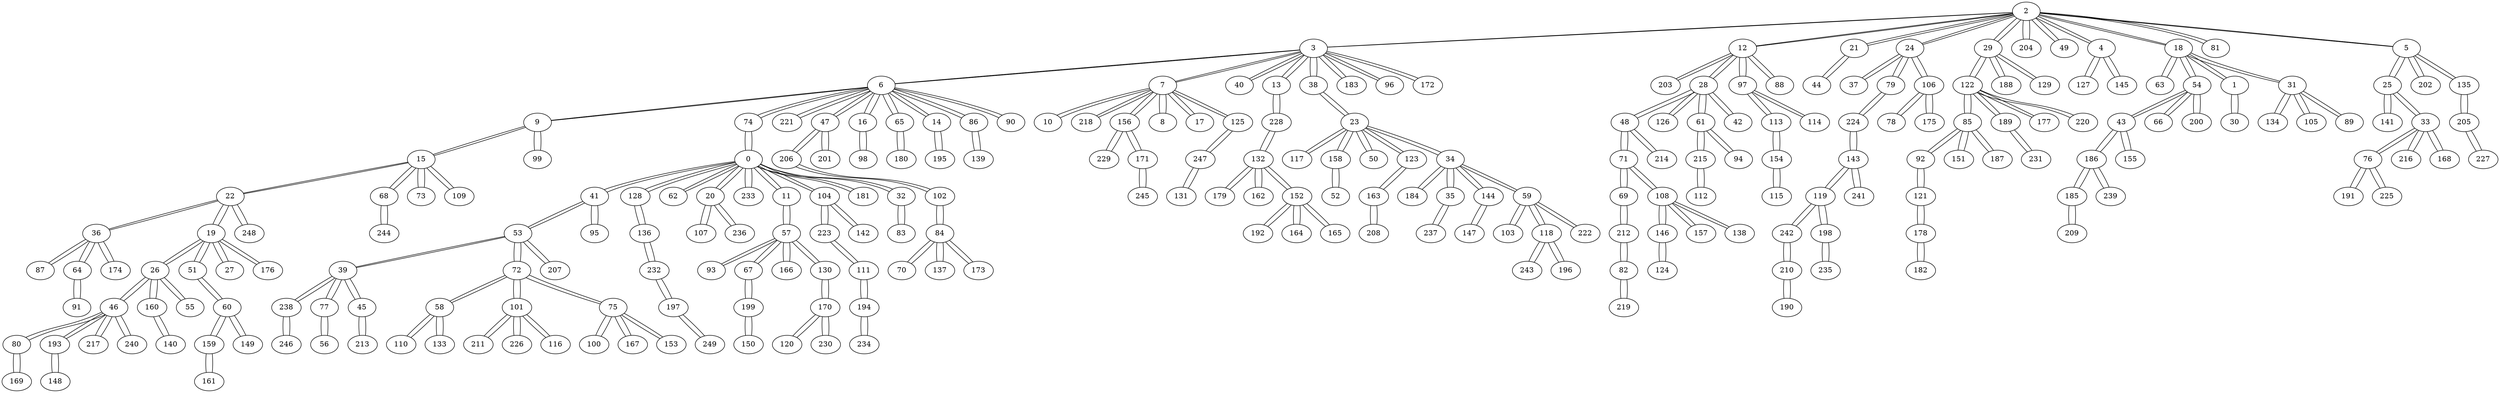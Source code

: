 graph {
2 -- 3 [ distancia=1 ]
2 -- 12 [ distancia=1 ]
2 -- 21 [ distancia=1 ]
2 -- 24 [ distancia=1 ]
2 -- 29 [ distancia=1 ]
2 -- 204 [ distancia=1 ]
2 -- 49 [ distancia=2 ]
2 -- 4 [ distancia=3 ]
2 -- 18 [ distancia=5 ]
2 -- 81 [ distancia=5 ]
2 -- 5 [ distancia=9 ]
3 -- 2 [ distancia=1 ]
3 -- 6 [ distancia=2 ]
3 -- 7 [ distancia=3 ]
3 -- 40 [ distancia=3 ]
3 -- 13 [ distancia=4 ]
3 -- 38 [ distancia=4 ]
3 -- 183 [ distancia=4 ]
3 -- 96 [ distancia=7 ]
3 -- 172 [ distancia=11 ]
7 -- 10 [ distancia=1 ]
7 -- 218 [ distancia=1 ]
7 -- 156 [ distancia=2 ]
7 -- 3 [ distancia=3 ]
7 -- 8 [ distancia=5 ]
7 -- 17 [ distancia=5 ]
7 -- 125 [ distancia=5 ]
10 -- 7 [ distancia=1 ]
12 -- 2 [ distancia=1 ]
12 -- 203 [ distancia=1 ]
12 -- 28 [ distancia=4 ]
12 -- 97 [ distancia=4 ]
12 -- 88 [ distancia=6 ]
21 -- 2 [ distancia=1 ]
21 -- 44 [ distancia=5 ]
15 -- 22 [ distancia=1 ]
15 -- 68 [ distancia=1 ]
15 -- 73 [ distancia=1 ]
15 -- 109 [ distancia=1 ]
15 -- 9 [ distancia=2 ]
22 -- 15 [ distancia=1 ]
22 -- 36 [ distancia=2 ]
22 -- 19 [ distancia=4 ]
22 -- 248 [ distancia=11 ]
24 -- 2 [ distancia=1 ]
24 -- 37 [ distancia=2 ]
24 -- 79 [ distancia=6 ]
24 -- 106 [ distancia=6 ]
5 -- 25 [ distancia=1 ]
5 -- 202 [ distancia=3 ]
5 -- 135 [ distancia=8 ]
5 -- 2 [ distancia=9 ]
25 -- 5 [ distancia=1 ]
25 -- 141 [ distancia=6 ]
25 -- 33 [ distancia=13 ]
29 -- 2 [ distancia=1 ]
29 -- 122 [ distancia=4 ]
29 -- 188 [ distancia=4 ]
29 -- 129 [ distancia=6 ]
39 -- 53 [ distancia=1 ]
39 -- 238 [ distancia=1 ]
39 -- 77 [ distancia=5 ]
39 -- 45 [ distancia=7 ]
53 -- 39 [ distancia=1 ]
53 -- 72 [ distancia=4 ]
53 -- 41 [ distancia=6 ]
53 -- 207 [ distancia=6 ]
18 -- 63 [ distancia=1 ]
18 -- 54 [ distancia=2 ]
18 -- 2 [ distancia=5 ]
18 -- 1 [ distancia=7 ]
18 -- 31 [ distancia=10 ]
63 -- 18 [ distancia=1 ]
68 -- 15 [ distancia=1 ]
68 -- 244 [ distancia=10 ]
73 -- 15 [ distancia=1 ]
0 -- 74 [ distancia=1 ]
0 -- 128 [ distancia=1 ]
0 -- 62 [ distancia=4 ]
0 -- 20 [ distancia=5 ]
0 -- 233 [ distancia=5 ]
0 -- 41 [ distancia=6 ]
0 -- 11 [ distancia=7 ]
0 -- 104 [ distancia=7 ]
0 -- 181 [ distancia=9 ]
0 -- 32 [ distancia=12 ]
74 -- 0 [ distancia=1 ]
74 -- 6 [ distancia=1 ]
6 -- 74 [ distancia=1 ]
6 -- 221 [ distancia=1 ]
6 -- 3 [ distancia=2 ]
6 -- 9 [ distancia=2 ]
6 -- 47 [ distancia=2 ]
6 -- 16 [ distancia=3 ]
6 -- 65 [ distancia=3 ]
6 -- 14 [ distancia=4 ]
6 -- 86 [ distancia=5 ]
6 -- 90 [ distancia=8 ]
57 -- 93 [ distancia=1 ]
57 -- 67 [ distancia=2 ]
57 -- 166 [ distancia=4 ]
57 -- 130 [ distancia=5 ]
57 -- 11 [ distancia=7 ]
93 -- 57 [ distancia=1 ]
109 -- 15 [ distancia=1 ]
58 -- 110 [ distancia=1 ]
58 -- 72 [ distancia=5 ]
58 -- 133 [ distancia=9 ]
110 -- 58 [ distancia=1 ]
23 -- 117 [ distancia=1 ]
23 -- 158 [ distancia=1 ]
23 -- 50 [ distancia=2 ]
23 -- 38 [ distancia=3 ]
23 -- 123 [ distancia=3 ]
23 -- 34 [ distancia=5 ]
117 -- 23 [ distancia=1 ]
128 -- 0 [ distancia=1 ]
128 -- 136 [ distancia=9 ]
119 -- 143 [ distancia=1 ]
119 -- 242 [ distancia=2 ]
119 -- 198 [ distancia=9 ]
143 -- 119 [ distancia=1 ]
143 -- 224 [ distancia=1 ]
143 -- 241 [ distancia=9 ]
158 -- 23 [ distancia=1 ]
158 -- 52 [ distancia=4 ]
120 -- 170 [ distancia=1 ]
170 -- 120 [ distancia=1 ]
170 -- 130 [ distancia=3 ]
170 -- 230 [ distancia=11 ]
65 -- 180 [ distancia=1 ]
65 -- 6 [ distancia=3 ]
180 -- 65 [ distancia=1 ]
185 -- 186 [ distancia=1 ]
185 -- 209 [ distancia=4 ]
186 -- 185 [ distancia=1 ]
186 -- 43 [ distancia=5 ]
186 -- 239 [ distancia=7 ]
203 -- 12 [ distancia=1 ]
204 -- 2 [ distancia=1 ]
218 -- 7 [ distancia=1 ]
221 -- 6 [ distancia=1 ]
224 -- 143 [ distancia=1 ]
224 -- 79 [ distancia=8 ]
238 -- 39 [ distancia=1 ]
238 -- 246 [ distancia=1 ]
246 -- 238 [ distancia=1 ]
9 -- 6 [ distancia=2 ]
9 -- 15 [ distancia=2 ]
9 -- 99 [ distancia=2 ]
36 -- 22 [ distancia=2 ]
36 -- 87 [ distancia=2 ]
36 -- 64 [ distancia=8 ]
36 -- 174 [ distancia=12 ]
37 -- 24 [ distancia=2 ]
26 -- 46 [ distancia=2 ]
26 -- 160 [ distancia=3 ]
26 -- 19 [ distancia=4 ]
26 -- 55 [ distancia=5 ]
46 -- 26 [ distancia=2 ]
46 -- 80 [ distancia=2 ]
46 -- 193 [ distancia=2 ]
46 -- 217 [ distancia=3 ]
46 -- 240 [ distancia=11 ]
47 -- 6 [ distancia=2 ]
47 -- 206 [ distancia=3 ]
47 -- 201 [ distancia=4 ]
49 -- 2 [ distancia=2 ]
50 -- 23 [ distancia=2 ]
54 -- 18 [ distancia=2 ]
54 -- 43 [ distancia=5 ]
54 -- 66 [ distancia=5 ]
54 -- 200 [ distancia=7 ]
51 -- 60 [ distancia=2 ]
51 -- 19 [ distancia=4 ]
60 -- 51 [ distancia=2 ]
60 -- 159 [ distancia=3 ]
60 -- 149 [ distancia=8 ]
67 -- 57 [ distancia=2 ]
67 -- 199 [ distancia=5 ]
69 -- 71 [ distancia=2 ]
69 -- 212 [ distancia=6 ]
71 -- 69 [ distancia=2 ]
71 -- 48 [ distancia=2 ]
71 -- 108 [ distancia=13 ]
48 -- 71 [ distancia=2 ]
48 -- 28 [ distancia=3 ]
48 -- 214 [ distancia=10 ]
33 -- 76 [ distancia=2 ]
33 -- 216 [ distancia=5 ]
33 -- 168 [ distancia=11 ]
33 -- 25 [ distancia=13 ]
76 -- 33 [ distancia=2 ]
76 -- 191 [ distancia=4 ]
76 -- 225 [ distancia=7 ]
56 -- 77 [ distancia=2 ]
77 -- 56 [ distancia=2 ]
77 -- 39 [ distancia=5 ]
80 -- 46 [ distancia=2 ]
80 -- 169 [ distancia=2 ]
87 -- 36 [ distancia=2 ]
85 -- 92 [ distancia=2 ]
85 -- 122 [ distancia=3 ]
85 -- 151 [ distancia=5 ]
85 -- 187 [ distancia=7 ]
92 -- 85 [ distancia=2 ]
92 -- 121 [ distancia=5 ]
16 -- 98 [ distancia=2 ]
16 -- 6 [ distancia=3 ]
98 -- 16 [ distancia=2 ]
99 -- 9 [ distancia=2 ]
28 -- 126 [ distancia=2 ]
28 -- 48 [ distancia=3 ]
28 -- 12 [ distancia=4 ]
28 -- 61 [ distancia=5 ]
28 -- 42 [ distancia=7 ]
126 -- 28 [ distancia=2 ]
108 -- 146 [ distancia=2 ]
108 -- 157 [ distancia=5 ]
108 -- 138 [ distancia=10 ]
108 -- 71 [ distancia=13 ]
146 -- 108 [ distancia=2 ]
146 -- 124 [ distancia=4 ]
156 -- 7 [ distancia=2 ]
156 -- 229 [ distancia=2 ]
156 -- 171 [ distancia=9 ]
140 -- 160 [ distancia=2 ]
160 -- 140 [ distancia=2 ]
160 -- 26 [ distancia=3 ]
159 -- 161 [ distancia=2 ]
159 -- 60 [ distancia=3 ]
161 -- 159 [ distancia=2 ]
123 -- 163 [ distancia=2 ]
123 -- 23 [ distancia=3 ]
163 -- 123 [ distancia=2 ]
163 -- 208 [ distancia=4 ]
169 -- 80 [ distancia=2 ]
34 -- 184 [ distancia=2 ]
34 -- 35 [ distancia=4 ]
34 -- 23 [ distancia=5 ]
34 -- 144 [ distancia=5 ]
34 -- 59 [ distancia=6 ]
184 -- 34 [ distancia=2 ]
193 -- 46 [ distancia=2 ]
193 -- 148 [ distancia=9 ]
82 -- 219 [ distancia=2 ]
82 -- 212 [ distancia=7 ]
219 -- 82 [ distancia=2 ]
111 -- 223 [ distancia=2 ]
111 -- 194 [ distancia=5 ]
223 -- 111 [ distancia=2 ]
223 -- 104 [ distancia=3 ]
13 -- 228 [ distancia=2 ]
13 -- 3 [ distancia=4 ]
228 -- 13 [ distancia=2 ]
228 -- 132 [ distancia=5 ]
229 -- 156 [ distancia=2 ]
35 -- 237 [ distancia=2 ]
35 -- 34 [ distancia=4 ]
237 -- 35 [ distancia=2 ]
242 -- 119 [ distancia=2 ]
242 -- 210 [ distancia=2 ]
210 -- 242 [ distancia=2 ]
210 -- 190 [ distancia=8 ]
4 -- 2 [ distancia=3 ]
4 -- 127 [ distancia=3 ]
4 -- 145 [ distancia=9 ]
38 -- 23 [ distancia=3 ]
38 -- 3 [ distancia=4 ]
40 -- 3 [ distancia=3 ]
70 -- 84 [ distancia=3 ]
84 -- 70 [ distancia=3 ]
84 -- 137 [ distancia=7 ]
84 -- 102 [ distancia=8 ]
84 -- 173 [ distancia=10 ]
72 -- 101 [ distancia=3 ]
72 -- 53 [ distancia=4 ]
72 -- 58 [ distancia=5 ]
72 -- 75 [ distancia=5 ]
101 -- 72 [ distancia=3 ]
101 -- 211 [ distancia=5 ]
101 -- 226 [ distancia=5 ]
101 -- 116 [ distancia=9 ]
59 -- 103 [ distancia=3 ]
59 -- 118 [ distancia=4 ]
59 -- 34 [ distancia=6 ]
59 -- 222 [ distancia=6 ]
103 -- 59 [ distancia=3 ]
122 -- 85 [ distancia=3 ]
122 -- 189 [ distancia=3 ]
122 -- 29 [ distancia=4 ]
122 -- 177 [ distancia=11 ]
122 -- 220 [ distancia=13 ]
127 -- 4 [ distancia=3 ]
113 -- 154 [ distancia=3 ]
113 -- 97 [ distancia=5 ]
154 -- 113 [ distancia=3 ]
154 -- 115 [ distancia=4 ]
130 -- 170 [ distancia=3 ]
130 -- 57 [ distancia=5 ]
132 -- 179 [ distancia=3 ]
132 -- 162 [ distancia=5 ]
132 -- 228 [ distancia=5 ]
132 -- 152 [ distancia=7 ]
179 -- 132 [ distancia=3 ]
189 -- 122 [ distancia=3 ]
189 -- 231 [ distancia=9 ]
202 -- 5 [ distancia=3 ]
206 -- 47 [ distancia=3 ]
206 -- 102 [ distancia=4 ]
217 -- 46 [ distancia=3 ]
104 -- 223 [ distancia=3 ]
104 -- 0 [ distancia=7 ]
104 -- 142 [ distancia=13 ]
205 -- 227 [ distancia=3 ]
205 -- 135 [ distancia=5 ]
227 -- 205 [ distancia=3 ]
118 -- 243 [ distancia=3 ]
118 -- 59 [ distancia=4 ]
118 -- 196 [ distancia=6 ]
243 -- 118 [ distancia=3 ]
14 -- 6 [ distancia=4 ]
14 -- 195 [ distancia=9 ]
19 -- 22 [ distancia=4 ]
19 -- 26 [ distancia=4 ]
19 -- 27 [ distancia=4 ]
19 -- 51 [ distancia=4 ]
19 -- 176 [ distancia=13 ]
27 -- 19 [ distancia=4 ]
62 -- 0 [ distancia=4 ]
64 -- 91 [ distancia=4 ]
64 -- 36 [ distancia=8 ]
91 -- 64 [ distancia=4 ]
41 -- 95 [ distancia=4 ]
41 -- 0 [ distancia=6 ]
41 -- 53 [ distancia=6 ]
95 -- 41 [ distancia=4 ]
97 -- 12 [ distancia=4 ]
97 -- 113 [ distancia=5 ]
97 -- 114 [ distancia=6 ]
31 -- 134 [ distancia=4 ]
31 -- 105 [ distancia=6 ]
31 -- 18 [ distancia=10 ]
31 -- 89 [ distancia=14 ]
134 -- 31 [ distancia=4 ]
124 -- 146 [ distancia=4 ]
115 -- 154 [ distancia=4 ]
52 -- 158 [ distancia=4 ]
166 -- 57 [ distancia=4 ]
183 -- 3 [ distancia=4 ]
188 -- 29 [ distancia=4 ]
191 -- 76 [ distancia=4 ]
150 -- 199 [ distancia=4 ]
199 -- 150 [ distancia=4 ]
199 -- 67 [ distancia=5 ]
201 -- 47 [ distancia=4 ]
102 -- 206 [ distancia=4 ]
102 -- 84 [ distancia=8 ]
208 -- 163 [ distancia=4 ]
209 -- 185 [ distancia=4 ]
45 -- 213 [ distancia=4 ]
45 -- 39 [ distancia=7 ]
213 -- 45 [ distancia=4 ]
112 -- 215 [ distancia=4 ]
215 -- 112 [ distancia=4 ]
215 -- 61 [ distancia=4 ]
61 -- 215 [ distancia=4 ]
61 -- 28 [ distancia=5 ]
61 -- 94 [ distancia=9 ]
8 -- 7 [ distancia=5 ]
17 -- 7 [ distancia=5 ]
20 -- 0 [ distancia=5 ]
20 -- 107 [ distancia=7 ]
20 -- 236 [ distancia=7 ]
44 -- 21 [ distancia=5 ]
43 -- 54 [ distancia=5 ]
43 -- 186 [ distancia=5 ]
43 -- 155 [ distancia=9 ]
55 -- 26 [ distancia=5 ]
66 -- 54 [ distancia=5 ]
75 -- 72 [ distancia=5 ]
75 -- 100 [ distancia=7 ]
75 -- 167 [ distancia=7 ]
75 -- 153 [ distancia=14 ]
81 -- 2 [ distancia=5 ]
86 -- 6 [ distancia=5 ]
86 -- 139 [ distancia=9 ]
78 -- 106 [ distancia=5 ]
106 -- 78 [ distancia=5 ]
106 -- 175 [ distancia=5 ]
106 -- 24 [ distancia=6 ]
121 -- 92 [ distancia=5 ]
121 -- 178 [ distancia=6 ]
125 -- 7 [ distancia=5 ]
125 -- 247 [ distancia=5 ]
144 -- 34 [ distancia=5 ]
144 -- 147 [ distancia=9 ]
151 -- 85 [ distancia=5 ]
157 -- 108 [ distancia=5 ]
162 -- 132 [ distancia=5 ]
175 -- 106 [ distancia=5 ]
178 -- 182 [ distancia=5 ]
178 -- 121 [ distancia=6 ]
182 -- 178 [ distancia=5 ]
194 -- 111 [ distancia=5 ]
194 -- 234 [ distancia=14 ]
135 -- 205 [ distancia=5 ]
135 -- 5 [ distancia=8 ]
211 -- 101 [ distancia=5 ]
216 -- 33 [ distancia=5 ]
226 -- 101 [ distancia=5 ]
233 -- 0 [ distancia=5 ]
247 -- 125 [ distancia=5 ]
247 -- 131 [ distancia=9 ]
79 -- 24 [ distancia=6 ]
79 -- 224 [ distancia=8 ]
88 -- 12 [ distancia=6 ]
105 -- 31 [ distancia=6 ]
114 -- 97 [ distancia=6 ]
129 -- 29 [ distancia=6 ]
141 -- 25 [ distancia=6 ]
196 -- 118 [ distancia=6 ]
207 -- 53 [ distancia=6 ]
212 -- 69 [ distancia=6 ]
212 -- 82 [ distancia=7 ]
222 -- 59 [ distancia=6 ]
136 -- 232 [ distancia=6 ]
136 -- 128 [ distancia=9 ]
232 -- 136 [ distancia=6 ]
232 -- 197 [ distancia=6 ]
197 -- 232 [ distancia=6 ]
197 -- 249 [ distancia=9 ]
198 -- 235 [ distancia=6 ]
198 -- 119 [ distancia=9 ]
235 -- 198 [ distancia=6 ]
171 -- 245 [ distancia=6 ]
171 -- 156 [ distancia=9 ]
245 -- 171 [ distancia=6 ]
11 -- 0 [ distancia=7 ]
11 -- 57 [ distancia=7 ]
1 -- 18 [ distancia=7 ]
1 -- 30 [ distancia=11 ]
42 -- 28 [ distancia=7 ]
96 -- 3 [ distancia=7 ]
100 -- 75 [ distancia=7 ]
107 -- 20 [ distancia=7 ]
137 -- 84 [ distancia=7 ]
152 -- 132 [ distancia=7 ]
152 -- 192 [ distancia=8 ]
152 -- 164 [ distancia=10 ]
152 -- 165 [ distancia=10 ]
167 -- 75 [ distancia=7 ]
187 -- 85 [ distancia=7 ]
200 -- 54 [ distancia=7 ]
225 -- 76 [ distancia=7 ]
236 -- 20 [ distancia=7 ]
239 -- 186 [ distancia=7 ]
90 -- 6 [ distancia=8 ]
149 -- 60 [ distancia=8 ]
192 -- 152 [ distancia=8 ]
190 -- 210 [ distancia=8 ]
94 -- 61 [ distancia=9 ]
116 -- 101 [ distancia=9 ]
133 -- 58 [ distancia=9 ]
139 -- 86 [ distancia=9 ]
145 -- 4 [ distancia=9 ]
147 -- 144 [ distancia=9 ]
155 -- 43 [ distancia=9 ]
181 -- 0 [ distancia=9 ]
148 -- 193 [ distancia=9 ]
195 -- 14 [ distancia=9 ]
231 -- 189 [ distancia=9 ]
241 -- 143 [ distancia=9 ]
131 -- 247 [ distancia=9 ]
249 -- 197 [ distancia=9 ]
32 -- 83 [ distancia=10 ]
32 -- 0 [ distancia=12 ]
83 -- 32 [ distancia=10 ]
138 -- 108 [ distancia=10 ]
164 -- 152 [ distancia=10 ]
165 -- 152 [ distancia=10 ]
173 -- 84 [ distancia=10 ]
214 -- 48 [ distancia=10 ]
244 -- 68 [ distancia=10 ]
30 -- 1 [ distancia=11 ]
168 -- 33 [ distancia=11 ]
172 -- 3 [ distancia=11 ]
177 -- 122 [ distancia=11 ]
230 -- 170 [ distancia=11 ]
240 -- 46 [ distancia=11 ]
248 -- 22 [ distancia=11 ]
174 -- 36 [ distancia=12 ]
142 -- 104 [ distancia=13 ]
176 -- 19 [ distancia=13 ]
220 -- 122 [ distancia=13 ]
89 -- 31 [ distancia=14 ]
153 -- 75 [ distancia=14 ]
234 -- 194 [ distancia=14 ]
}
